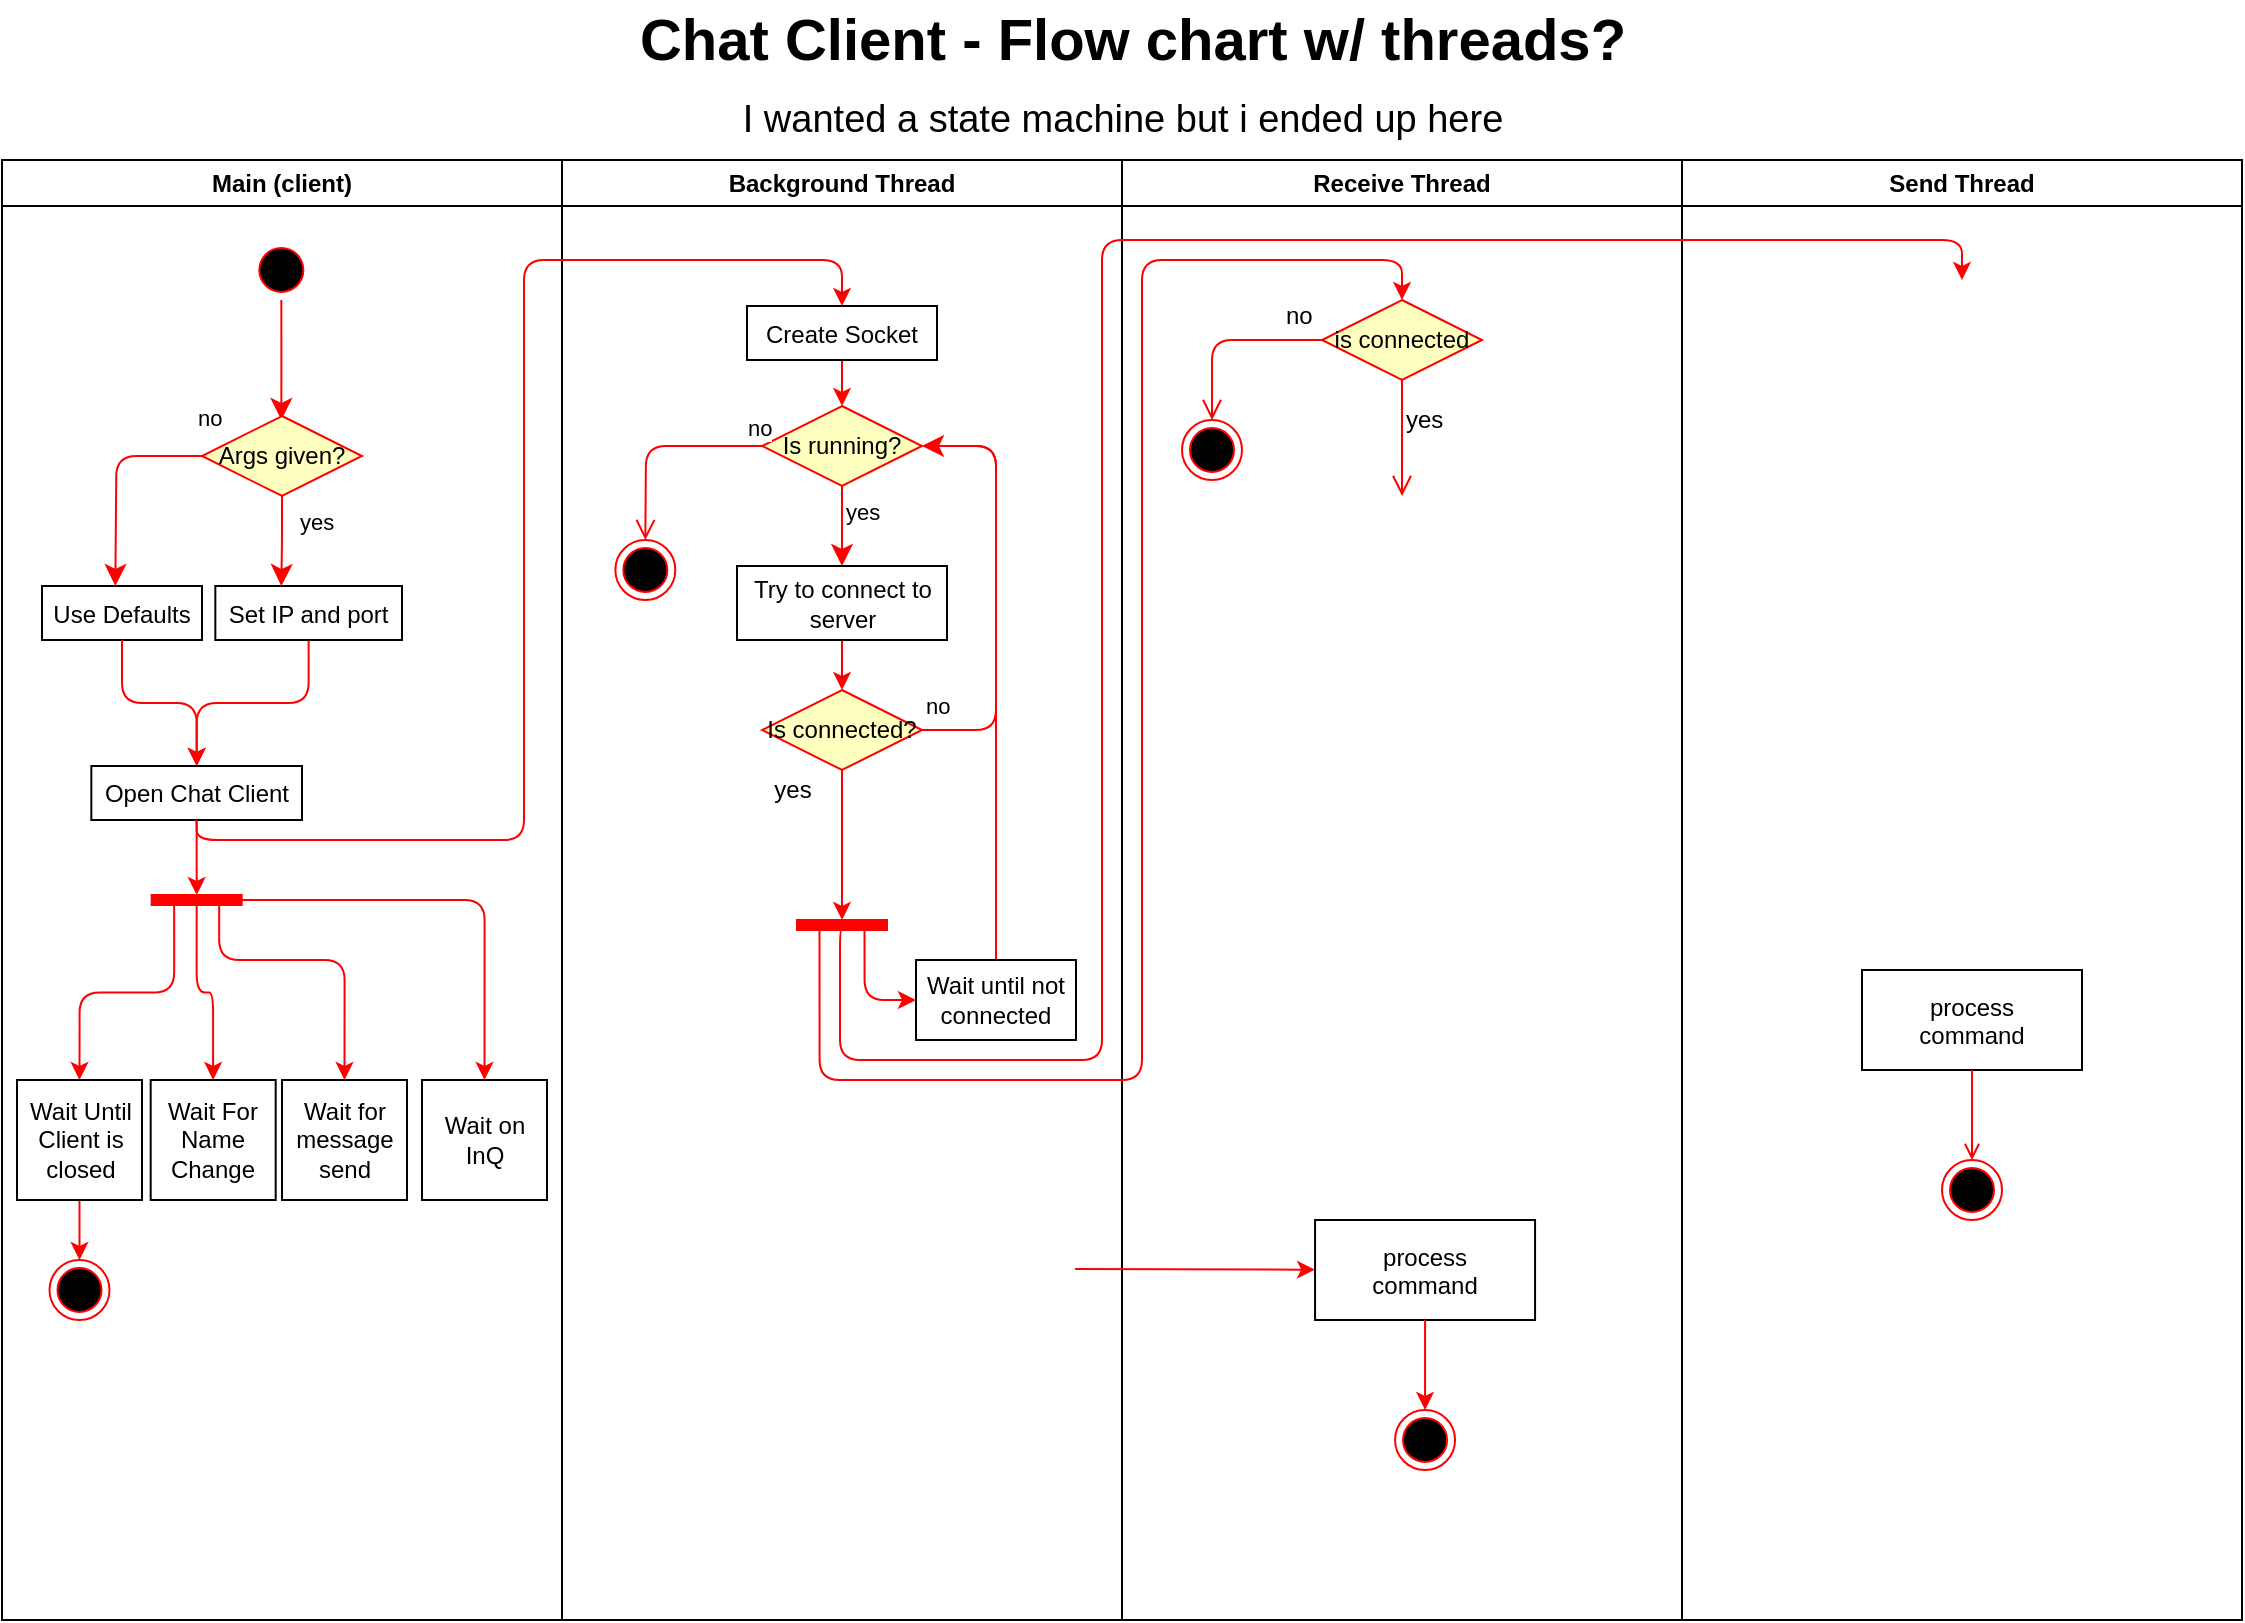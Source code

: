 <mxfile version="12.7.4" type="device"><diagram name="Page-1" id="e7e014a7-5840-1c2e-5031-d8a46d1fe8dd"><mxGraphModel dx="1673" dy="934" grid="1" gridSize="10" guides="1" tooltips="1" connect="1" arrows="1" fold="1" page="1" pageScale="1" pageWidth="1169" pageHeight="826" background="#ffffff" math="0" shadow="0"><root><mxCell id="0"/><mxCell id="1" parent="0"/><mxCell id="2" value="Main (client)" style="swimlane;whiteSpace=wrap;startSize=23;" parent="1" vertex="1"><mxGeometry x="20" y="90" width="280" height="730" as="geometry"><mxRectangle x="20" y="90" width="60" height="23" as="alternateBounds"/></mxGeometry></mxCell><mxCell id="jKpoSfnowZAVddqlzxRL-53" value="" style="ellipse;html=1;shape=startState;fillColor=#000000;strokeColor=#ff0000;" parent="2" vertex="1"><mxGeometry x="124.67" y="40" width="30" height="30" as="geometry"/></mxCell><mxCell id="jKpoSfnowZAVddqlzxRL-54" value="" style="edgeStyle=orthogonalEdgeStyle;html=1;verticalAlign=bottom;endArrow=classic;endSize=8;strokeColor=#ff0000;endFill=1;" parent="2" source="jKpoSfnowZAVddqlzxRL-53" edge="1"><mxGeometry relative="1" as="geometry"><mxPoint x="139.67" y="130" as="targetPoint"/></mxGeometry></mxCell><mxCell id="jKpoSfnowZAVddqlzxRL-55" value="Args given?" style="rhombus;whiteSpace=wrap;html=1;fillColor=#ffffc0;strokeColor=#ff0000;" parent="2" vertex="1"><mxGeometry x="100.0" y="128" width="80" height="40" as="geometry"/></mxCell><mxCell id="jKpoSfnowZAVddqlzxRL-56" value="no" style="edgeStyle=orthogonalEdgeStyle;html=1;align=left;verticalAlign=bottom;endArrow=classic;endSize=8;strokeColor=#FF0000;exitX=0;exitY=0.5;exitDx=0;exitDy=0;endFill=1;" parent="2" source="jKpoSfnowZAVddqlzxRL-55" edge="1"><mxGeometry x="-0.923" y="-10" relative="1" as="geometry"><mxPoint x="56.67" y="213" as="targetPoint"/><mxPoint as="offset"/></mxGeometry></mxCell><mxCell id="jKpoSfnowZAVddqlzxRL-57" value="yes" style="edgeStyle=orthogonalEdgeStyle;html=1;align=left;verticalAlign=top;endArrow=classic;endSize=8;strokeColor=#ff0000;endFill=1;" parent="2" source="jKpoSfnowZAVddqlzxRL-55" edge="1"><mxGeometry x="-1" y="7" relative="1" as="geometry"><mxPoint x="139.67" y="213" as="targetPoint"/><mxPoint as="offset"/></mxGeometry></mxCell><mxCell id="jKpoSfnowZAVddqlzxRL-59" value="Use Defaults" style="" parent="2" vertex="1"><mxGeometry x="20" y="213" width="80" height="27" as="geometry"/></mxCell><mxCell id="jKpoSfnowZAVddqlzxRL-65" style="edgeStyle=orthogonalEdgeStyle;rounded=1;orthogonalLoop=1;jettySize=auto;html=1;exitX=0.5;exitY=1;exitDx=0;exitDy=0;strokeColor=#FF0000;" parent="2" source="jKpoSfnowZAVddqlzxRL-60" target="jKpoSfnowZAVddqlzxRL-69" edge="1"><mxGeometry relative="1" as="geometry"><mxPoint x="112.087" y="278" as="targetPoint"/></mxGeometry></mxCell><mxCell id="jKpoSfnowZAVddqlzxRL-60" value="Set IP and port" style="" parent="2" vertex="1"><mxGeometry x="106.67" y="213" width="93.33" height="27" as="geometry"/></mxCell><mxCell id="jKpoSfnowZAVddqlzxRL-61" style="edgeStyle=orthogonalEdgeStyle;orthogonalLoop=1;jettySize=auto;html=1;exitX=0.5;exitY=1;exitDx=0;exitDy=0;fillColor=#f8cecc;strokeColor=#FF0000;rounded=1;" parent="2" source="jKpoSfnowZAVddqlzxRL-59" target="jKpoSfnowZAVddqlzxRL-69" edge="1"><mxGeometry relative="1" as="geometry"><mxPoint x="86.922" y="278" as="targetPoint"/></mxGeometry></mxCell><mxCell id="jKpoSfnowZAVddqlzxRL-98" style="edgeStyle=orthogonalEdgeStyle;rounded=1;orthogonalLoop=1;jettySize=auto;html=1;exitX=0.5;exitY=1;exitDx=0;exitDy=0;entryX=0;entryY=0.5;entryDx=0;entryDy=0;endArrow=classic;endFill=1;strokeColor=#FF0000;" parent="2" source="jKpoSfnowZAVddqlzxRL-69" target="jKpoSfnowZAVddqlzxRL-96" edge="1"><mxGeometry relative="1" as="geometry"/></mxCell><mxCell id="jKpoSfnowZAVddqlzxRL-69" value="Open Chat Client" style="html=1;" parent="2" vertex="1"><mxGeometry x="44.67" y="303" width="105.33" height="27" as="geometry"/></mxCell><mxCell id="jKpoSfnowZAVddqlzxRL-81" style="edgeStyle=none;rounded=1;orthogonalLoop=1;jettySize=auto;html=1;exitX=0.5;exitY=1;exitDx=0;exitDy=0;strokeColor=#FF0000;" parent="2" source="jKpoSfnowZAVddqlzxRL-95" target="jKpoSfnowZAVddqlzxRL-78" edge="1"><mxGeometry relative="1" as="geometry"><mxPoint x="45.0" y="450" as="sourcePoint"/></mxGeometry></mxCell><mxCell id="jKpoSfnowZAVddqlzxRL-78" value="" style="ellipse;shape=endState;fillColor=#000000;strokeColor=#ff0000" parent="2" vertex="1"><mxGeometry x="23.75" y="550" width="30" height="30" as="geometry"/></mxCell><mxCell id="jKpoSfnowZAVddqlzxRL-95" value="Wait Until Client is closed" style="whiteSpace=wrap;" parent="2" vertex="1"><mxGeometry x="7.5" y="460" width="62.5" height="60" as="geometry"/></mxCell><mxCell id="jKpoSfnowZAVddqlzxRL-100" style="edgeStyle=orthogonalEdgeStyle;rounded=1;orthogonalLoop=1;jettySize=auto;html=1;exitX=1;exitY=0.75;exitDx=0;exitDy=0;entryX=0.5;entryY=0;entryDx=0;entryDy=0;endArrow=classic;endFill=1;strokeColor=#FF0000;" parent="2" source="jKpoSfnowZAVddqlzxRL-96" target="jKpoSfnowZAVddqlzxRL-95" edge="1"><mxGeometry relative="1" as="geometry"/></mxCell><mxCell id="jKpoSfnowZAVddqlzxRL-96" value="" style="whiteSpace=wrap;strokeColor=#FF0000;fillColor=#FF0000;rotation=90;" parent="2" vertex="1"><mxGeometry x="94.84" y="347.5" width="5" height="45" as="geometry"/></mxCell><mxCell id="jKpoSfnowZAVddqlzxRL-103" value="Wait For Name Change" style="whiteSpace=wrap;" parent="2" vertex="1"><mxGeometry x="74.34" y="460" width="62.5" height="60" as="geometry"/></mxCell><mxCell id="jKpoSfnowZAVddqlzxRL-104" value="Wait for message send" style="whiteSpace=wrap;" parent="2" vertex="1"><mxGeometry x="140" y="460" width="62.5" height="60" as="geometry"/></mxCell><mxCell id="jKpoSfnowZAVddqlzxRL-101" style="edgeStyle=orthogonalEdgeStyle;rounded=1;orthogonalLoop=1;jettySize=auto;html=1;exitX=1;exitY=0.5;exitDx=0;exitDy=0;endArrow=classic;endFill=1;strokeColor=#FF0000;" parent="2" source="jKpoSfnowZAVddqlzxRL-96" target="jKpoSfnowZAVddqlzxRL-103" edge="1"><mxGeometry relative="1" as="geometry"><mxPoint x="146.53" y="460" as="targetPoint"/></mxGeometry></mxCell><mxCell id="jKpoSfnowZAVddqlzxRL-102" style="edgeStyle=orthogonalEdgeStyle;rounded=1;orthogonalLoop=1;jettySize=auto;html=1;exitX=1;exitY=0.25;exitDx=0;exitDy=0;endArrow=classic;endFill=1;strokeColor=#FF0000;entryX=0.5;entryY=0;entryDx=0;entryDy=0;" parent="2" source="jKpoSfnowZAVddqlzxRL-96" target="jKpoSfnowZAVddqlzxRL-104" edge="1"><mxGeometry relative="1" as="geometry"><mxPoint x="236.53" y="430" as="targetPoint"/><Array as="points"><mxPoint x="109" y="400"/><mxPoint x="171" y="400"/></Array></mxGeometry></mxCell><mxCell id="UhFe_b53bOfiTG-lPxQX-57" value="Wait on InQ" style="whiteSpace=wrap;" parent="2" vertex="1"><mxGeometry x="210" y="460" width="62.5" height="60" as="geometry"/></mxCell><mxCell id="UhFe_b53bOfiTG-lPxQX-56" style="edgeStyle=orthogonalEdgeStyle;rounded=1;orthogonalLoop=1;jettySize=auto;html=1;strokeColor=#FF0000;fontSize=19;entryX=0.5;entryY=0;entryDx=0;entryDy=0;" parent="2" source="jKpoSfnowZAVddqlzxRL-96" target="UhFe_b53bOfiTG-lPxQX-57" edge="1"><mxGeometry relative="1" as="geometry"><mxPoint x="260" y="430" as="targetPoint"/></mxGeometry></mxCell><mxCell id="3" value="Background Thread" style="swimlane;whiteSpace=wrap" parent="1" vertex="1"><mxGeometry x="300" y="90" width="280" height="730" as="geometry"><mxRectangle x="300" y="90" width="80" height="23" as="alternateBounds"/></mxGeometry></mxCell><mxCell id="jKpoSfnowZAVddqlzxRL-74" style="edgeStyle=orthogonalEdgeStyle;rounded=1;orthogonalLoop=1;jettySize=auto;html=1;exitX=0.5;exitY=1;exitDx=0;exitDy=0;strokeColor=#FF0000;" parent="3" source="15" target="jKpoSfnowZAVddqlzxRL-71" edge="1"><mxGeometry relative="1" as="geometry"/></mxCell><mxCell id="15" value="Create Socket" style="" parent="3" vertex="1"><mxGeometry x="92.5" y="73" width="95" height="27" as="geometry"/></mxCell><mxCell id="jKpoSfnowZAVddqlzxRL-71" value="Is running?" style="rhombus;whiteSpace=wrap;html=1;fillColor=#ffffc0;strokeColor=#ff0000;" parent="3" vertex="1"><mxGeometry x="100.0" y="123" width="80" height="40" as="geometry"/></mxCell><mxCell id="jKpoSfnowZAVddqlzxRL-72" value="no" style="edgeStyle=orthogonalEdgeStyle;html=1;align=left;verticalAlign=bottom;endArrow=open;endSize=8;strokeColor=#ff0000;exitX=0;exitY=0.5;exitDx=0;exitDy=0;" parent="3" source="jKpoSfnowZAVddqlzxRL-71" target="jKpoSfnowZAVddqlzxRL-82" edge="1"><mxGeometry x="-0.833" relative="1" as="geometry"><mxPoint x="66.67" y="193" as="targetPoint"/><mxPoint x="96.67" y="145" as="sourcePoint"/><Array as="points"><mxPoint x="42" y="143"/></Array><mxPoint as="offset"/></mxGeometry></mxCell><mxCell id="jKpoSfnowZAVddqlzxRL-73" value="yes" style="edgeStyle=orthogonalEdgeStyle;html=1;align=left;verticalAlign=top;endArrow=classic;endSize=8;strokeColor=#ff0000;entryX=0.5;entryY=0;entryDx=0;entryDy=0;endFill=1;" parent="3" source="jKpoSfnowZAVddqlzxRL-71" target="18" edge="1"><mxGeometry x="-1" relative="1" as="geometry"><mxPoint x="139.67" y="203" as="targetPoint"/></mxGeometry></mxCell><mxCell id="jKpoSfnowZAVddqlzxRL-82" value="" style="ellipse;shape=endState;fillColor=#000000;strokeColor=#ff0000" parent="3" vertex="1"><mxGeometry x="26.67" y="190" width="30" height="30" as="geometry"/></mxCell><mxCell id="jKpoSfnowZAVddqlzxRL-87" style="edgeStyle=none;rounded=1;orthogonalLoop=1;jettySize=auto;html=1;exitX=0.5;exitY=1;exitDx=0;exitDy=0;strokeColor=#FF0000;" parent="3" source="18" target="jKpoSfnowZAVddqlzxRL-86" edge="1"><mxGeometry relative="1" as="geometry"/></mxCell><mxCell id="18" value="Try to connect to server" style="whiteSpace=wrap;" parent="3" vertex="1"><mxGeometry x="87.5" y="203" width="105" height="37" as="geometry"/></mxCell><mxCell id="jKpoSfnowZAVddqlzxRL-86" value="Is connected?" style="rhombus;whiteSpace=wrap;html=1;fillColor=#ffffc0;strokeColor=#ff0000;" parent="3" vertex="1"><mxGeometry x="100.0" y="265" width="80" height="40" as="geometry"/></mxCell><mxCell id="jKpoSfnowZAVddqlzxRL-92" value="no&lt;br&gt;" style="edgeStyle=orthogonalEdgeStyle;html=1;align=left;verticalAlign=top;endArrow=classic;endSize=8;strokeColor=#ff0000;entryX=1;entryY=0.5;entryDx=0;entryDy=0;exitX=1;exitY=0.5;exitDx=0;exitDy=0;endFill=1;" parent="3" source="jKpoSfnowZAVddqlzxRL-86" target="jKpoSfnowZAVddqlzxRL-71" edge="1"><mxGeometry x="-0.426" y="37" relative="1" as="geometry"><mxPoint x="453.33" y="340" as="targetPoint"/><mxPoint x="453.33" y="300" as="sourcePoint"/><Array as="points"><mxPoint x="217" y="285"/><mxPoint x="217" y="143"/></Array><mxPoint as="offset"/></mxGeometry></mxCell><mxCell id="UhFe_b53bOfiTG-lPxQX-46" style="edgeStyle=orthogonalEdgeStyle;rounded=1;orthogonalLoop=1;jettySize=auto;html=1;exitX=0.5;exitY=0;exitDx=0;exitDy=0;entryX=1;entryY=0.5;entryDx=0;entryDy=0;strokeColor=#FF0000;" parent="3" source="UhFe_b53bOfiTG-lPxQX-44" edge="1"><mxGeometry relative="1" as="geometry"><mxPoint x="216.53" y="330" as="sourcePoint"/><mxPoint x="181" y="143.0" as="targetPoint"/><Array as="points"><mxPoint x="217" y="360"/><mxPoint x="217" y="143"/></Array></mxGeometry></mxCell><mxCell id="UhFe_b53bOfiTG-lPxQX-44" value="Wait until not connected" style="html=1;whiteSpace=wrap;" parent="3" vertex="1"><mxGeometry x="177" y="400" width="80" height="40" as="geometry"/></mxCell><mxCell id="UhFe_b53bOfiTG-lPxQX-52" style="edgeStyle=orthogonalEdgeStyle;rounded=1;orthogonalLoop=1;jettySize=auto;html=1;exitX=1;exitY=0.25;exitDx=0;exitDy=0;entryX=0;entryY=0.5;entryDx=0;entryDy=0;strokeColor=#FF0000;" parent="3" source="UhFe_b53bOfiTG-lPxQX-47" target="UhFe_b53bOfiTG-lPxQX-44" edge="1"><mxGeometry relative="1" as="geometry"/></mxCell><mxCell id="UhFe_b53bOfiTG-lPxQX-47" value="" style="whiteSpace=wrap;strokeColor=#FF0000;fillColor=#FF0000;rotation=90;" parent="3" vertex="1"><mxGeometry x="137.5" y="360" width="5" height="45" as="geometry"/></mxCell><mxCell id="UhFe_b53bOfiTG-lPxQX-48" style="edgeStyle=orthogonalEdgeStyle;rounded=1;orthogonalLoop=1;jettySize=auto;html=1;exitX=0.5;exitY=1;exitDx=0;exitDy=0;entryX=0;entryY=0.5;entryDx=0;entryDy=0;endArrow=classic;endFill=1;strokeColor=#FF0000;" parent="3" source="jKpoSfnowZAVddqlzxRL-86" target="UhFe_b53bOfiTG-lPxQX-47" edge="1"><mxGeometry relative="1" as="geometry"><mxPoint x="113.465" y="350" as="sourcePoint"/><Array as="points"><mxPoint x="140" y="360"/><mxPoint x="140" y="360"/></Array></mxGeometry></mxCell><mxCell id="UhFe_b53bOfiTG-lPxQX-49" value="yes" style="text;html=1;align=center;verticalAlign=middle;resizable=0;points=[];autosize=1;" parent="3" vertex="1"><mxGeometry x="100" y="305" width="30" height="20" as="geometry"/></mxCell><mxCell id="20" value="" style="endArrow=classic;strokeColor=#FF0000;endFill=1;rounded=1;exitX=0.5;exitY=1;exitDx=0;exitDy=0;edgeStyle=orthogonalEdgeStyle;entryX=0.5;entryY=0;entryDx=0;entryDy=0;elbow=vertical;" parent="1" source="jKpoSfnowZAVddqlzxRL-69" target="15" edge="1"><mxGeometry relative="1" as="geometry"><mxPoint x="190.0" y="440" as="sourcePoint"/><Array as="points"><mxPoint x="117" y="430"/><mxPoint x="281" y="430"/><mxPoint x="281" y="140"/><mxPoint x="440" y="140"/></Array></mxGeometry></mxCell><mxCell id="jKpoSfnowZAVddqlzxRL-41" value="Send Thread" style="swimlane;whiteSpace=wrap;startSize=23;" parent="1" vertex="1"><mxGeometry x="860" y="90" width="280" height="730" as="geometry"><mxRectangle x="860" y="90" width="80" height="23" as="alternateBounds"/></mxGeometry></mxCell><mxCell id="jKpoSfnowZAVddqlzxRL-42" value="process&#10;command" style="" parent="jKpoSfnowZAVddqlzxRL-41" vertex="1"><mxGeometry x="90" y="405" width="110" height="50" as="geometry"/></mxCell><mxCell id="jKpoSfnowZAVddqlzxRL-45" value="" style="ellipse;shape=endState;fillColor=#000000;strokeColor=#ff0000" parent="jKpoSfnowZAVddqlzxRL-41" vertex="1"><mxGeometry x="130" y="500" width="30" height="30" as="geometry"/></mxCell><mxCell id="jKpoSfnowZAVddqlzxRL-46" value="" style="endArrow=open;strokeColor=#FF0000;endFill=1;rounded=0" parent="jKpoSfnowZAVddqlzxRL-41" source="jKpoSfnowZAVddqlzxRL-42" target="jKpoSfnowZAVddqlzxRL-45" edge="1"><mxGeometry relative="1" as="geometry"/></mxCell><mxCell id="4" value="Receive Thread" style="swimlane;whiteSpace=wrap" parent="1" vertex="1"><mxGeometry x="580" y="90" width="280" height="730" as="geometry"><mxRectangle x="580" y="90" width="80" height="23" as="alternateBounds"/></mxGeometry></mxCell><mxCell id="33" value="process&#10;command" style="" parent="4" vertex="1"><mxGeometry x="96.53" y="530" width="110" height="50" as="geometry"/></mxCell><mxCell id="37" value="" style="edgeStyle=none;strokeColor=#FF0000;endArrow=classic;endFill=1;rounded=0" parent="4" target="33" edge="1"><mxGeometry width="100" height="100" relative="1" as="geometry"><mxPoint x="-23.47" y="554.5" as="sourcePoint"/><mxPoint x="96.53" y="554.5" as="targetPoint"/></mxGeometry></mxCell><mxCell id="38" value="" style="ellipse;shape=endState;fillColor=#000000;strokeColor=#ff0000" parent="4" vertex="1"><mxGeometry x="136.53" y="625" width="30" height="30" as="geometry"/></mxCell><mxCell id="39" value="" style="endArrow=classic;strokeColor=#FF0000;endFill=1;rounded=0" parent="4" source="33" target="38" edge="1"><mxGeometry relative="1" as="geometry"/></mxCell><mxCell id="UhFe_b53bOfiTG-lPxQX-63" value="&lt;font style=&quot;font-size: 12px;&quot;&gt;is connected&lt;/font&gt;" style="rhombus;whiteSpace=wrap;html=1;fillColor=#ffffc0;strokeColor=#ff0000;fontSize=12;" parent="4" vertex="1"><mxGeometry x="100" y="70" width="80" height="40" as="geometry"/></mxCell><mxCell id="UhFe_b53bOfiTG-lPxQX-64" value="&lt;font style=&quot;font-size: 12px&quot;&gt;no&lt;/font&gt;" style="edgeStyle=orthogonalEdgeStyle;html=1;align=left;verticalAlign=bottom;endArrow=open;endSize=8;strokeColor=#ff0000;fontSize=19;exitX=0;exitY=0.5;exitDx=0;exitDy=0;entryX=0.5;entryY=0;entryDx=0;entryDy=0;" parent="4" source="UhFe_b53bOfiTG-lPxQX-63" target="UhFe_b53bOfiTG-lPxQX-70" edge="1"><mxGeometry x="-0.579" relative="1" as="geometry"><mxPoint x="50" y="130" as="targetPoint"/><mxPoint as="offset"/></mxGeometry></mxCell><mxCell id="UhFe_b53bOfiTG-lPxQX-65" value="&lt;font style=&quot;font-size: 12px&quot;&gt;yes&lt;/font&gt;" style="edgeStyle=orthogonalEdgeStyle;html=1;align=left;verticalAlign=top;endArrow=open;endSize=8;strokeColor=#ff0000;fontSize=19;" parent="4" source="UhFe_b53bOfiTG-lPxQX-63" edge="1"><mxGeometry x="-1" relative="1" as="geometry"><mxPoint x="140" y="168" as="targetPoint"/></mxGeometry></mxCell><mxCell id="UhFe_b53bOfiTG-lPxQX-70" value="" style="ellipse;shape=endState;fillColor=#000000;strokeColor=#ff0000" parent="4" vertex="1"><mxGeometry x="30" y="130" width="30" height="30" as="geometry"/></mxCell><mxCell id="UhFe_b53bOfiTG-lPxQX-53" value="Chat Client - Flow chart w/ threads?" style="text;html=1;align=center;verticalAlign=middle;resizable=0;points=[];autosize=1;fontStyle=1;fontSize=29;" parent="1" vertex="1"><mxGeometry x="330" y="10" width="510" height="40" as="geometry"/></mxCell><mxCell id="UhFe_b53bOfiTG-lPxQX-54" value="I wanted a state machine but i ended up here" style="text;html=1;align=center;verticalAlign=middle;resizable=0;points=[];autosize=1;fontSize=19;" parent="1" vertex="1"><mxGeometry x="380" y="55" width="400" height="30" as="geometry"/></mxCell><mxCell id="UhFe_b53bOfiTG-lPxQX-69" style="edgeStyle=orthogonalEdgeStyle;rounded=1;orthogonalLoop=1;jettySize=auto;html=1;exitX=1;exitY=0.75;exitDx=0;exitDy=0;entryX=0.5;entryY=0;entryDx=0;entryDy=0;strokeColor=#FF0000;fontSize=12;" parent="1" source="UhFe_b53bOfiTG-lPxQX-47" target="UhFe_b53bOfiTG-lPxQX-63" edge="1"><mxGeometry relative="1" as="geometry"><Array as="points"><mxPoint x="429" y="550"/><mxPoint x="590" y="550"/><mxPoint x="590" y="140"/><mxPoint x="720" y="140"/></Array></mxGeometry></mxCell><mxCell id="oknFzHLlT0r-uVZMR12R-40" style="edgeStyle=orthogonalEdgeStyle;rounded=1;orthogonalLoop=1;jettySize=auto;html=1;exitX=1;exitY=0.5;exitDx=0;exitDy=0;strokeColor=#FF0000;fontSize=12;" edge="1" parent="1" source="UhFe_b53bOfiTG-lPxQX-47"><mxGeometry relative="1" as="geometry"><Array as="points"><mxPoint x="439" y="475"/><mxPoint x="439" y="540"/><mxPoint x="570" y="540"/><mxPoint x="570" y="130"/><mxPoint x="1000" y="130"/><mxPoint x="1000" y="150"/></Array><mxPoint x="438.75" y="485" as="sourcePoint"/><mxPoint x="1000" y="150" as="targetPoint"/></mxGeometry></mxCell></root></mxGraphModel></diagram></mxfile>